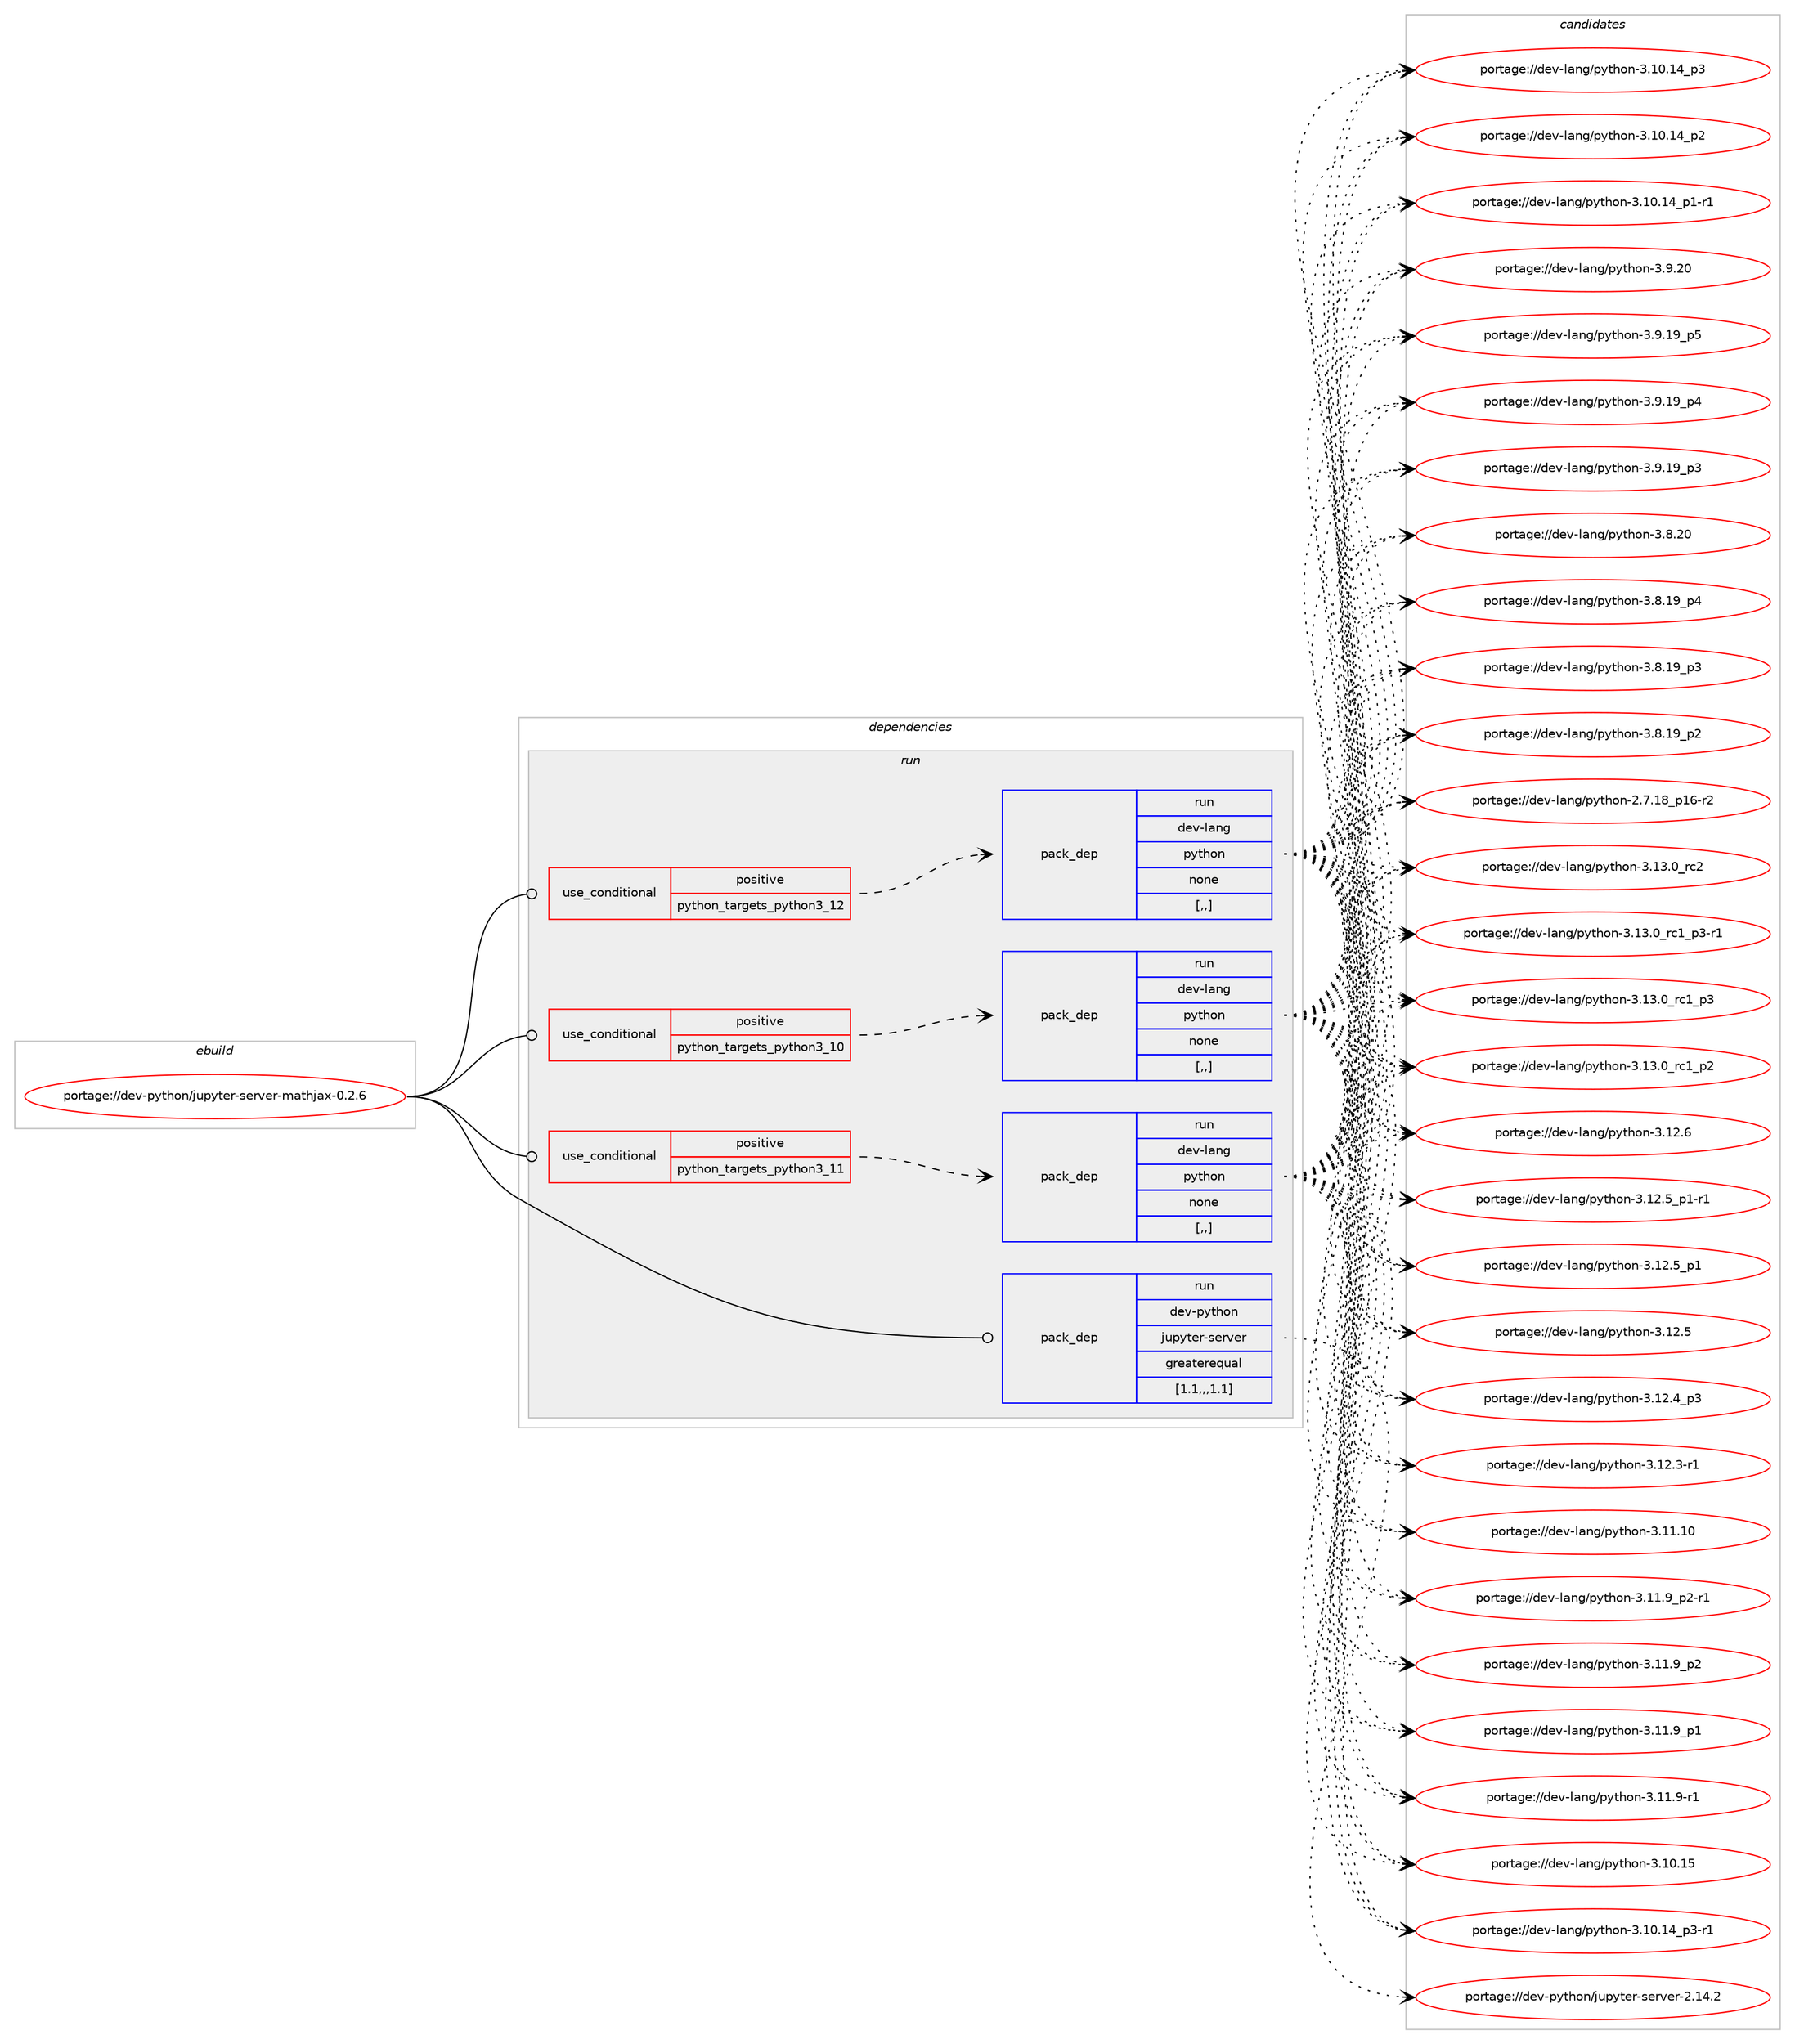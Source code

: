 digraph prolog {

# *************
# Graph options
# *************

newrank=true;
concentrate=true;
compound=true;
graph [rankdir=LR,fontname=Helvetica,fontsize=10,ranksep=1.5];#, ranksep=2.5, nodesep=0.2];
edge  [arrowhead=vee];
node  [fontname=Helvetica,fontsize=10];

# **********
# The ebuild
# **********

subgraph cluster_leftcol {
color=gray;
label=<<i>ebuild</i>>;
id [label="portage://dev-python/jupyter-server-mathjax-0.2.6", color=red, width=4, href="../dev-python/jupyter-server-mathjax-0.2.6.svg"];
}

# ****************
# The dependencies
# ****************

subgraph cluster_midcol {
color=gray;
label=<<i>dependencies</i>>;
subgraph cluster_compile {
fillcolor="#eeeeee";
style=filled;
label=<<i>compile</i>>;
}
subgraph cluster_compileandrun {
fillcolor="#eeeeee";
style=filled;
label=<<i>compile and run</i>>;
}
subgraph cluster_run {
fillcolor="#eeeeee";
style=filled;
label=<<i>run</i>>;
subgraph cond164352 {
dependency643727 [label=<<TABLE BORDER="0" CELLBORDER="1" CELLSPACING="0" CELLPADDING="4"><TR><TD ROWSPAN="3" CELLPADDING="10">use_conditional</TD></TR><TR><TD>positive</TD></TR><TR><TD>python_targets_python3_10</TD></TR></TABLE>>, shape=none, color=red];
subgraph pack474556 {
dependency643728 [label=<<TABLE BORDER="0" CELLBORDER="1" CELLSPACING="0" CELLPADDING="4" WIDTH="220"><TR><TD ROWSPAN="6" CELLPADDING="30">pack_dep</TD></TR><TR><TD WIDTH="110">run</TD></TR><TR><TD>dev-lang</TD></TR><TR><TD>python</TD></TR><TR><TD>none</TD></TR><TR><TD>[,,]</TD></TR></TABLE>>, shape=none, color=blue];
}
dependency643727:e -> dependency643728:w [weight=20,style="dashed",arrowhead="vee"];
}
id:e -> dependency643727:w [weight=20,style="solid",arrowhead="odot"];
subgraph cond164353 {
dependency643729 [label=<<TABLE BORDER="0" CELLBORDER="1" CELLSPACING="0" CELLPADDING="4"><TR><TD ROWSPAN="3" CELLPADDING="10">use_conditional</TD></TR><TR><TD>positive</TD></TR><TR><TD>python_targets_python3_11</TD></TR></TABLE>>, shape=none, color=red];
subgraph pack474557 {
dependency643730 [label=<<TABLE BORDER="0" CELLBORDER="1" CELLSPACING="0" CELLPADDING="4" WIDTH="220"><TR><TD ROWSPAN="6" CELLPADDING="30">pack_dep</TD></TR><TR><TD WIDTH="110">run</TD></TR><TR><TD>dev-lang</TD></TR><TR><TD>python</TD></TR><TR><TD>none</TD></TR><TR><TD>[,,]</TD></TR></TABLE>>, shape=none, color=blue];
}
dependency643729:e -> dependency643730:w [weight=20,style="dashed",arrowhead="vee"];
}
id:e -> dependency643729:w [weight=20,style="solid",arrowhead="odot"];
subgraph cond164354 {
dependency643731 [label=<<TABLE BORDER="0" CELLBORDER="1" CELLSPACING="0" CELLPADDING="4"><TR><TD ROWSPAN="3" CELLPADDING="10">use_conditional</TD></TR><TR><TD>positive</TD></TR><TR><TD>python_targets_python3_12</TD></TR></TABLE>>, shape=none, color=red];
subgraph pack474558 {
dependency643732 [label=<<TABLE BORDER="0" CELLBORDER="1" CELLSPACING="0" CELLPADDING="4" WIDTH="220"><TR><TD ROWSPAN="6" CELLPADDING="30">pack_dep</TD></TR><TR><TD WIDTH="110">run</TD></TR><TR><TD>dev-lang</TD></TR><TR><TD>python</TD></TR><TR><TD>none</TD></TR><TR><TD>[,,]</TD></TR></TABLE>>, shape=none, color=blue];
}
dependency643731:e -> dependency643732:w [weight=20,style="dashed",arrowhead="vee"];
}
id:e -> dependency643731:w [weight=20,style="solid",arrowhead="odot"];
subgraph pack474559 {
dependency643733 [label=<<TABLE BORDER="0" CELLBORDER="1" CELLSPACING="0" CELLPADDING="4" WIDTH="220"><TR><TD ROWSPAN="6" CELLPADDING="30">pack_dep</TD></TR><TR><TD WIDTH="110">run</TD></TR><TR><TD>dev-python</TD></TR><TR><TD>jupyter-server</TD></TR><TR><TD>greaterequal</TD></TR><TR><TD>[1.1,,,1.1]</TD></TR></TABLE>>, shape=none, color=blue];
}
id:e -> dependency643733:w [weight=20,style="solid",arrowhead="odot"];
}
}

# **************
# The candidates
# **************

subgraph cluster_choices {
rank=same;
color=gray;
label=<<i>candidates</i>>;

subgraph choice474556 {
color=black;
nodesep=1;
choice10010111845108971101034711212111610411111045514649514648951149950 [label="portage://dev-lang/python-3.13.0_rc2", color=red, width=4,href="../dev-lang/python-3.13.0_rc2.svg"];
choice1001011184510897110103471121211161041111104551464951464895114994995112514511449 [label="portage://dev-lang/python-3.13.0_rc1_p3-r1", color=red, width=4,href="../dev-lang/python-3.13.0_rc1_p3-r1.svg"];
choice100101118451089711010347112121116104111110455146495146489511499499511251 [label="portage://dev-lang/python-3.13.0_rc1_p3", color=red, width=4,href="../dev-lang/python-3.13.0_rc1_p3.svg"];
choice100101118451089711010347112121116104111110455146495146489511499499511250 [label="portage://dev-lang/python-3.13.0_rc1_p2", color=red, width=4,href="../dev-lang/python-3.13.0_rc1_p2.svg"];
choice10010111845108971101034711212111610411111045514649504654 [label="portage://dev-lang/python-3.12.6", color=red, width=4,href="../dev-lang/python-3.12.6.svg"];
choice1001011184510897110103471121211161041111104551464950465395112494511449 [label="portage://dev-lang/python-3.12.5_p1-r1", color=red, width=4,href="../dev-lang/python-3.12.5_p1-r1.svg"];
choice100101118451089711010347112121116104111110455146495046539511249 [label="portage://dev-lang/python-3.12.5_p1", color=red, width=4,href="../dev-lang/python-3.12.5_p1.svg"];
choice10010111845108971101034711212111610411111045514649504653 [label="portage://dev-lang/python-3.12.5", color=red, width=4,href="../dev-lang/python-3.12.5.svg"];
choice100101118451089711010347112121116104111110455146495046529511251 [label="portage://dev-lang/python-3.12.4_p3", color=red, width=4,href="../dev-lang/python-3.12.4_p3.svg"];
choice100101118451089711010347112121116104111110455146495046514511449 [label="portage://dev-lang/python-3.12.3-r1", color=red, width=4,href="../dev-lang/python-3.12.3-r1.svg"];
choice1001011184510897110103471121211161041111104551464949464948 [label="portage://dev-lang/python-3.11.10", color=red, width=4,href="../dev-lang/python-3.11.10.svg"];
choice1001011184510897110103471121211161041111104551464949465795112504511449 [label="portage://dev-lang/python-3.11.9_p2-r1", color=red, width=4,href="../dev-lang/python-3.11.9_p2-r1.svg"];
choice100101118451089711010347112121116104111110455146494946579511250 [label="portage://dev-lang/python-3.11.9_p2", color=red, width=4,href="../dev-lang/python-3.11.9_p2.svg"];
choice100101118451089711010347112121116104111110455146494946579511249 [label="portage://dev-lang/python-3.11.9_p1", color=red, width=4,href="../dev-lang/python-3.11.9_p1.svg"];
choice100101118451089711010347112121116104111110455146494946574511449 [label="portage://dev-lang/python-3.11.9-r1", color=red, width=4,href="../dev-lang/python-3.11.9-r1.svg"];
choice1001011184510897110103471121211161041111104551464948464953 [label="portage://dev-lang/python-3.10.15", color=red, width=4,href="../dev-lang/python-3.10.15.svg"];
choice100101118451089711010347112121116104111110455146494846495295112514511449 [label="portage://dev-lang/python-3.10.14_p3-r1", color=red, width=4,href="../dev-lang/python-3.10.14_p3-r1.svg"];
choice10010111845108971101034711212111610411111045514649484649529511251 [label="portage://dev-lang/python-3.10.14_p3", color=red, width=4,href="../dev-lang/python-3.10.14_p3.svg"];
choice10010111845108971101034711212111610411111045514649484649529511250 [label="portage://dev-lang/python-3.10.14_p2", color=red, width=4,href="../dev-lang/python-3.10.14_p2.svg"];
choice100101118451089711010347112121116104111110455146494846495295112494511449 [label="portage://dev-lang/python-3.10.14_p1-r1", color=red, width=4,href="../dev-lang/python-3.10.14_p1-r1.svg"];
choice10010111845108971101034711212111610411111045514657465048 [label="portage://dev-lang/python-3.9.20", color=red, width=4,href="../dev-lang/python-3.9.20.svg"];
choice100101118451089711010347112121116104111110455146574649579511253 [label="portage://dev-lang/python-3.9.19_p5", color=red, width=4,href="../dev-lang/python-3.9.19_p5.svg"];
choice100101118451089711010347112121116104111110455146574649579511252 [label="portage://dev-lang/python-3.9.19_p4", color=red, width=4,href="../dev-lang/python-3.9.19_p4.svg"];
choice100101118451089711010347112121116104111110455146574649579511251 [label="portage://dev-lang/python-3.9.19_p3", color=red, width=4,href="../dev-lang/python-3.9.19_p3.svg"];
choice10010111845108971101034711212111610411111045514656465048 [label="portage://dev-lang/python-3.8.20", color=red, width=4,href="../dev-lang/python-3.8.20.svg"];
choice100101118451089711010347112121116104111110455146564649579511252 [label="portage://dev-lang/python-3.8.19_p4", color=red, width=4,href="../dev-lang/python-3.8.19_p4.svg"];
choice100101118451089711010347112121116104111110455146564649579511251 [label="portage://dev-lang/python-3.8.19_p3", color=red, width=4,href="../dev-lang/python-3.8.19_p3.svg"];
choice100101118451089711010347112121116104111110455146564649579511250 [label="portage://dev-lang/python-3.8.19_p2", color=red, width=4,href="../dev-lang/python-3.8.19_p2.svg"];
choice100101118451089711010347112121116104111110455046554649569511249544511450 [label="portage://dev-lang/python-2.7.18_p16-r2", color=red, width=4,href="../dev-lang/python-2.7.18_p16-r2.svg"];
dependency643728:e -> choice10010111845108971101034711212111610411111045514649514648951149950:w [style=dotted,weight="100"];
dependency643728:e -> choice1001011184510897110103471121211161041111104551464951464895114994995112514511449:w [style=dotted,weight="100"];
dependency643728:e -> choice100101118451089711010347112121116104111110455146495146489511499499511251:w [style=dotted,weight="100"];
dependency643728:e -> choice100101118451089711010347112121116104111110455146495146489511499499511250:w [style=dotted,weight="100"];
dependency643728:e -> choice10010111845108971101034711212111610411111045514649504654:w [style=dotted,weight="100"];
dependency643728:e -> choice1001011184510897110103471121211161041111104551464950465395112494511449:w [style=dotted,weight="100"];
dependency643728:e -> choice100101118451089711010347112121116104111110455146495046539511249:w [style=dotted,weight="100"];
dependency643728:e -> choice10010111845108971101034711212111610411111045514649504653:w [style=dotted,weight="100"];
dependency643728:e -> choice100101118451089711010347112121116104111110455146495046529511251:w [style=dotted,weight="100"];
dependency643728:e -> choice100101118451089711010347112121116104111110455146495046514511449:w [style=dotted,weight="100"];
dependency643728:e -> choice1001011184510897110103471121211161041111104551464949464948:w [style=dotted,weight="100"];
dependency643728:e -> choice1001011184510897110103471121211161041111104551464949465795112504511449:w [style=dotted,weight="100"];
dependency643728:e -> choice100101118451089711010347112121116104111110455146494946579511250:w [style=dotted,weight="100"];
dependency643728:e -> choice100101118451089711010347112121116104111110455146494946579511249:w [style=dotted,weight="100"];
dependency643728:e -> choice100101118451089711010347112121116104111110455146494946574511449:w [style=dotted,weight="100"];
dependency643728:e -> choice1001011184510897110103471121211161041111104551464948464953:w [style=dotted,weight="100"];
dependency643728:e -> choice100101118451089711010347112121116104111110455146494846495295112514511449:w [style=dotted,weight="100"];
dependency643728:e -> choice10010111845108971101034711212111610411111045514649484649529511251:w [style=dotted,weight="100"];
dependency643728:e -> choice10010111845108971101034711212111610411111045514649484649529511250:w [style=dotted,weight="100"];
dependency643728:e -> choice100101118451089711010347112121116104111110455146494846495295112494511449:w [style=dotted,weight="100"];
dependency643728:e -> choice10010111845108971101034711212111610411111045514657465048:w [style=dotted,weight="100"];
dependency643728:e -> choice100101118451089711010347112121116104111110455146574649579511253:w [style=dotted,weight="100"];
dependency643728:e -> choice100101118451089711010347112121116104111110455146574649579511252:w [style=dotted,weight="100"];
dependency643728:e -> choice100101118451089711010347112121116104111110455146574649579511251:w [style=dotted,weight="100"];
dependency643728:e -> choice10010111845108971101034711212111610411111045514656465048:w [style=dotted,weight="100"];
dependency643728:e -> choice100101118451089711010347112121116104111110455146564649579511252:w [style=dotted,weight="100"];
dependency643728:e -> choice100101118451089711010347112121116104111110455146564649579511251:w [style=dotted,weight="100"];
dependency643728:e -> choice100101118451089711010347112121116104111110455146564649579511250:w [style=dotted,weight="100"];
dependency643728:e -> choice100101118451089711010347112121116104111110455046554649569511249544511450:w [style=dotted,weight="100"];
}
subgraph choice474557 {
color=black;
nodesep=1;
choice10010111845108971101034711212111610411111045514649514648951149950 [label="portage://dev-lang/python-3.13.0_rc2", color=red, width=4,href="../dev-lang/python-3.13.0_rc2.svg"];
choice1001011184510897110103471121211161041111104551464951464895114994995112514511449 [label="portage://dev-lang/python-3.13.0_rc1_p3-r1", color=red, width=4,href="../dev-lang/python-3.13.0_rc1_p3-r1.svg"];
choice100101118451089711010347112121116104111110455146495146489511499499511251 [label="portage://dev-lang/python-3.13.0_rc1_p3", color=red, width=4,href="../dev-lang/python-3.13.0_rc1_p3.svg"];
choice100101118451089711010347112121116104111110455146495146489511499499511250 [label="portage://dev-lang/python-3.13.0_rc1_p2", color=red, width=4,href="../dev-lang/python-3.13.0_rc1_p2.svg"];
choice10010111845108971101034711212111610411111045514649504654 [label="portage://dev-lang/python-3.12.6", color=red, width=4,href="../dev-lang/python-3.12.6.svg"];
choice1001011184510897110103471121211161041111104551464950465395112494511449 [label="portage://dev-lang/python-3.12.5_p1-r1", color=red, width=4,href="../dev-lang/python-3.12.5_p1-r1.svg"];
choice100101118451089711010347112121116104111110455146495046539511249 [label="portage://dev-lang/python-3.12.5_p1", color=red, width=4,href="../dev-lang/python-3.12.5_p1.svg"];
choice10010111845108971101034711212111610411111045514649504653 [label="portage://dev-lang/python-3.12.5", color=red, width=4,href="../dev-lang/python-3.12.5.svg"];
choice100101118451089711010347112121116104111110455146495046529511251 [label="portage://dev-lang/python-3.12.4_p3", color=red, width=4,href="../dev-lang/python-3.12.4_p3.svg"];
choice100101118451089711010347112121116104111110455146495046514511449 [label="portage://dev-lang/python-3.12.3-r1", color=red, width=4,href="../dev-lang/python-3.12.3-r1.svg"];
choice1001011184510897110103471121211161041111104551464949464948 [label="portage://dev-lang/python-3.11.10", color=red, width=4,href="../dev-lang/python-3.11.10.svg"];
choice1001011184510897110103471121211161041111104551464949465795112504511449 [label="portage://dev-lang/python-3.11.9_p2-r1", color=red, width=4,href="../dev-lang/python-3.11.9_p2-r1.svg"];
choice100101118451089711010347112121116104111110455146494946579511250 [label="portage://dev-lang/python-3.11.9_p2", color=red, width=4,href="../dev-lang/python-3.11.9_p2.svg"];
choice100101118451089711010347112121116104111110455146494946579511249 [label="portage://dev-lang/python-3.11.9_p1", color=red, width=4,href="../dev-lang/python-3.11.9_p1.svg"];
choice100101118451089711010347112121116104111110455146494946574511449 [label="portage://dev-lang/python-3.11.9-r1", color=red, width=4,href="../dev-lang/python-3.11.9-r1.svg"];
choice1001011184510897110103471121211161041111104551464948464953 [label="portage://dev-lang/python-3.10.15", color=red, width=4,href="../dev-lang/python-3.10.15.svg"];
choice100101118451089711010347112121116104111110455146494846495295112514511449 [label="portage://dev-lang/python-3.10.14_p3-r1", color=red, width=4,href="../dev-lang/python-3.10.14_p3-r1.svg"];
choice10010111845108971101034711212111610411111045514649484649529511251 [label="portage://dev-lang/python-3.10.14_p3", color=red, width=4,href="../dev-lang/python-3.10.14_p3.svg"];
choice10010111845108971101034711212111610411111045514649484649529511250 [label="portage://dev-lang/python-3.10.14_p2", color=red, width=4,href="../dev-lang/python-3.10.14_p2.svg"];
choice100101118451089711010347112121116104111110455146494846495295112494511449 [label="portage://dev-lang/python-3.10.14_p1-r1", color=red, width=4,href="../dev-lang/python-3.10.14_p1-r1.svg"];
choice10010111845108971101034711212111610411111045514657465048 [label="portage://dev-lang/python-3.9.20", color=red, width=4,href="../dev-lang/python-3.9.20.svg"];
choice100101118451089711010347112121116104111110455146574649579511253 [label="portage://dev-lang/python-3.9.19_p5", color=red, width=4,href="../dev-lang/python-3.9.19_p5.svg"];
choice100101118451089711010347112121116104111110455146574649579511252 [label="portage://dev-lang/python-3.9.19_p4", color=red, width=4,href="../dev-lang/python-3.9.19_p4.svg"];
choice100101118451089711010347112121116104111110455146574649579511251 [label="portage://dev-lang/python-3.9.19_p3", color=red, width=4,href="../dev-lang/python-3.9.19_p3.svg"];
choice10010111845108971101034711212111610411111045514656465048 [label="portage://dev-lang/python-3.8.20", color=red, width=4,href="../dev-lang/python-3.8.20.svg"];
choice100101118451089711010347112121116104111110455146564649579511252 [label="portage://dev-lang/python-3.8.19_p4", color=red, width=4,href="../dev-lang/python-3.8.19_p4.svg"];
choice100101118451089711010347112121116104111110455146564649579511251 [label="portage://dev-lang/python-3.8.19_p3", color=red, width=4,href="../dev-lang/python-3.8.19_p3.svg"];
choice100101118451089711010347112121116104111110455146564649579511250 [label="portage://dev-lang/python-3.8.19_p2", color=red, width=4,href="../dev-lang/python-3.8.19_p2.svg"];
choice100101118451089711010347112121116104111110455046554649569511249544511450 [label="portage://dev-lang/python-2.7.18_p16-r2", color=red, width=4,href="../dev-lang/python-2.7.18_p16-r2.svg"];
dependency643730:e -> choice10010111845108971101034711212111610411111045514649514648951149950:w [style=dotted,weight="100"];
dependency643730:e -> choice1001011184510897110103471121211161041111104551464951464895114994995112514511449:w [style=dotted,weight="100"];
dependency643730:e -> choice100101118451089711010347112121116104111110455146495146489511499499511251:w [style=dotted,weight="100"];
dependency643730:e -> choice100101118451089711010347112121116104111110455146495146489511499499511250:w [style=dotted,weight="100"];
dependency643730:e -> choice10010111845108971101034711212111610411111045514649504654:w [style=dotted,weight="100"];
dependency643730:e -> choice1001011184510897110103471121211161041111104551464950465395112494511449:w [style=dotted,weight="100"];
dependency643730:e -> choice100101118451089711010347112121116104111110455146495046539511249:w [style=dotted,weight="100"];
dependency643730:e -> choice10010111845108971101034711212111610411111045514649504653:w [style=dotted,weight="100"];
dependency643730:e -> choice100101118451089711010347112121116104111110455146495046529511251:w [style=dotted,weight="100"];
dependency643730:e -> choice100101118451089711010347112121116104111110455146495046514511449:w [style=dotted,weight="100"];
dependency643730:e -> choice1001011184510897110103471121211161041111104551464949464948:w [style=dotted,weight="100"];
dependency643730:e -> choice1001011184510897110103471121211161041111104551464949465795112504511449:w [style=dotted,weight="100"];
dependency643730:e -> choice100101118451089711010347112121116104111110455146494946579511250:w [style=dotted,weight="100"];
dependency643730:e -> choice100101118451089711010347112121116104111110455146494946579511249:w [style=dotted,weight="100"];
dependency643730:e -> choice100101118451089711010347112121116104111110455146494946574511449:w [style=dotted,weight="100"];
dependency643730:e -> choice1001011184510897110103471121211161041111104551464948464953:w [style=dotted,weight="100"];
dependency643730:e -> choice100101118451089711010347112121116104111110455146494846495295112514511449:w [style=dotted,weight="100"];
dependency643730:e -> choice10010111845108971101034711212111610411111045514649484649529511251:w [style=dotted,weight="100"];
dependency643730:e -> choice10010111845108971101034711212111610411111045514649484649529511250:w [style=dotted,weight="100"];
dependency643730:e -> choice100101118451089711010347112121116104111110455146494846495295112494511449:w [style=dotted,weight="100"];
dependency643730:e -> choice10010111845108971101034711212111610411111045514657465048:w [style=dotted,weight="100"];
dependency643730:e -> choice100101118451089711010347112121116104111110455146574649579511253:w [style=dotted,weight="100"];
dependency643730:e -> choice100101118451089711010347112121116104111110455146574649579511252:w [style=dotted,weight="100"];
dependency643730:e -> choice100101118451089711010347112121116104111110455146574649579511251:w [style=dotted,weight="100"];
dependency643730:e -> choice10010111845108971101034711212111610411111045514656465048:w [style=dotted,weight="100"];
dependency643730:e -> choice100101118451089711010347112121116104111110455146564649579511252:w [style=dotted,weight="100"];
dependency643730:e -> choice100101118451089711010347112121116104111110455146564649579511251:w [style=dotted,weight="100"];
dependency643730:e -> choice100101118451089711010347112121116104111110455146564649579511250:w [style=dotted,weight="100"];
dependency643730:e -> choice100101118451089711010347112121116104111110455046554649569511249544511450:w [style=dotted,weight="100"];
}
subgraph choice474558 {
color=black;
nodesep=1;
choice10010111845108971101034711212111610411111045514649514648951149950 [label="portage://dev-lang/python-3.13.0_rc2", color=red, width=4,href="../dev-lang/python-3.13.0_rc2.svg"];
choice1001011184510897110103471121211161041111104551464951464895114994995112514511449 [label="portage://dev-lang/python-3.13.0_rc1_p3-r1", color=red, width=4,href="../dev-lang/python-3.13.0_rc1_p3-r1.svg"];
choice100101118451089711010347112121116104111110455146495146489511499499511251 [label="portage://dev-lang/python-3.13.0_rc1_p3", color=red, width=4,href="../dev-lang/python-3.13.0_rc1_p3.svg"];
choice100101118451089711010347112121116104111110455146495146489511499499511250 [label="portage://dev-lang/python-3.13.0_rc1_p2", color=red, width=4,href="../dev-lang/python-3.13.0_rc1_p2.svg"];
choice10010111845108971101034711212111610411111045514649504654 [label="portage://dev-lang/python-3.12.6", color=red, width=4,href="../dev-lang/python-3.12.6.svg"];
choice1001011184510897110103471121211161041111104551464950465395112494511449 [label="portage://dev-lang/python-3.12.5_p1-r1", color=red, width=4,href="../dev-lang/python-3.12.5_p1-r1.svg"];
choice100101118451089711010347112121116104111110455146495046539511249 [label="portage://dev-lang/python-3.12.5_p1", color=red, width=4,href="../dev-lang/python-3.12.5_p1.svg"];
choice10010111845108971101034711212111610411111045514649504653 [label="portage://dev-lang/python-3.12.5", color=red, width=4,href="../dev-lang/python-3.12.5.svg"];
choice100101118451089711010347112121116104111110455146495046529511251 [label="portage://dev-lang/python-3.12.4_p3", color=red, width=4,href="../dev-lang/python-3.12.4_p3.svg"];
choice100101118451089711010347112121116104111110455146495046514511449 [label="portage://dev-lang/python-3.12.3-r1", color=red, width=4,href="../dev-lang/python-3.12.3-r1.svg"];
choice1001011184510897110103471121211161041111104551464949464948 [label="portage://dev-lang/python-3.11.10", color=red, width=4,href="../dev-lang/python-3.11.10.svg"];
choice1001011184510897110103471121211161041111104551464949465795112504511449 [label="portage://dev-lang/python-3.11.9_p2-r1", color=red, width=4,href="../dev-lang/python-3.11.9_p2-r1.svg"];
choice100101118451089711010347112121116104111110455146494946579511250 [label="portage://dev-lang/python-3.11.9_p2", color=red, width=4,href="../dev-lang/python-3.11.9_p2.svg"];
choice100101118451089711010347112121116104111110455146494946579511249 [label="portage://dev-lang/python-3.11.9_p1", color=red, width=4,href="../dev-lang/python-3.11.9_p1.svg"];
choice100101118451089711010347112121116104111110455146494946574511449 [label="portage://dev-lang/python-3.11.9-r1", color=red, width=4,href="../dev-lang/python-3.11.9-r1.svg"];
choice1001011184510897110103471121211161041111104551464948464953 [label="portage://dev-lang/python-3.10.15", color=red, width=4,href="../dev-lang/python-3.10.15.svg"];
choice100101118451089711010347112121116104111110455146494846495295112514511449 [label="portage://dev-lang/python-3.10.14_p3-r1", color=red, width=4,href="../dev-lang/python-3.10.14_p3-r1.svg"];
choice10010111845108971101034711212111610411111045514649484649529511251 [label="portage://dev-lang/python-3.10.14_p3", color=red, width=4,href="../dev-lang/python-3.10.14_p3.svg"];
choice10010111845108971101034711212111610411111045514649484649529511250 [label="portage://dev-lang/python-3.10.14_p2", color=red, width=4,href="../dev-lang/python-3.10.14_p2.svg"];
choice100101118451089711010347112121116104111110455146494846495295112494511449 [label="portage://dev-lang/python-3.10.14_p1-r1", color=red, width=4,href="../dev-lang/python-3.10.14_p1-r1.svg"];
choice10010111845108971101034711212111610411111045514657465048 [label="portage://dev-lang/python-3.9.20", color=red, width=4,href="../dev-lang/python-3.9.20.svg"];
choice100101118451089711010347112121116104111110455146574649579511253 [label="portage://dev-lang/python-3.9.19_p5", color=red, width=4,href="../dev-lang/python-3.9.19_p5.svg"];
choice100101118451089711010347112121116104111110455146574649579511252 [label="portage://dev-lang/python-3.9.19_p4", color=red, width=4,href="../dev-lang/python-3.9.19_p4.svg"];
choice100101118451089711010347112121116104111110455146574649579511251 [label="portage://dev-lang/python-3.9.19_p3", color=red, width=4,href="../dev-lang/python-3.9.19_p3.svg"];
choice10010111845108971101034711212111610411111045514656465048 [label="portage://dev-lang/python-3.8.20", color=red, width=4,href="../dev-lang/python-3.8.20.svg"];
choice100101118451089711010347112121116104111110455146564649579511252 [label="portage://dev-lang/python-3.8.19_p4", color=red, width=4,href="../dev-lang/python-3.8.19_p4.svg"];
choice100101118451089711010347112121116104111110455146564649579511251 [label="portage://dev-lang/python-3.8.19_p3", color=red, width=4,href="../dev-lang/python-3.8.19_p3.svg"];
choice100101118451089711010347112121116104111110455146564649579511250 [label="portage://dev-lang/python-3.8.19_p2", color=red, width=4,href="../dev-lang/python-3.8.19_p2.svg"];
choice100101118451089711010347112121116104111110455046554649569511249544511450 [label="portage://dev-lang/python-2.7.18_p16-r2", color=red, width=4,href="../dev-lang/python-2.7.18_p16-r2.svg"];
dependency643732:e -> choice10010111845108971101034711212111610411111045514649514648951149950:w [style=dotted,weight="100"];
dependency643732:e -> choice1001011184510897110103471121211161041111104551464951464895114994995112514511449:w [style=dotted,weight="100"];
dependency643732:e -> choice100101118451089711010347112121116104111110455146495146489511499499511251:w [style=dotted,weight="100"];
dependency643732:e -> choice100101118451089711010347112121116104111110455146495146489511499499511250:w [style=dotted,weight="100"];
dependency643732:e -> choice10010111845108971101034711212111610411111045514649504654:w [style=dotted,weight="100"];
dependency643732:e -> choice1001011184510897110103471121211161041111104551464950465395112494511449:w [style=dotted,weight="100"];
dependency643732:e -> choice100101118451089711010347112121116104111110455146495046539511249:w [style=dotted,weight="100"];
dependency643732:e -> choice10010111845108971101034711212111610411111045514649504653:w [style=dotted,weight="100"];
dependency643732:e -> choice100101118451089711010347112121116104111110455146495046529511251:w [style=dotted,weight="100"];
dependency643732:e -> choice100101118451089711010347112121116104111110455146495046514511449:w [style=dotted,weight="100"];
dependency643732:e -> choice1001011184510897110103471121211161041111104551464949464948:w [style=dotted,weight="100"];
dependency643732:e -> choice1001011184510897110103471121211161041111104551464949465795112504511449:w [style=dotted,weight="100"];
dependency643732:e -> choice100101118451089711010347112121116104111110455146494946579511250:w [style=dotted,weight="100"];
dependency643732:e -> choice100101118451089711010347112121116104111110455146494946579511249:w [style=dotted,weight="100"];
dependency643732:e -> choice100101118451089711010347112121116104111110455146494946574511449:w [style=dotted,weight="100"];
dependency643732:e -> choice1001011184510897110103471121211161041111104551464948464953:w [style=dotted,weight="100"];
dependency643732:e -> choice100101118451089711010347112121116104111110455146494846495295112514511449:w [style=dotted,weight="100"];
dependency643732:e -> choice10010111845108971101034711212111610411111045514649484649529511251:w [style=dotted,weight="100"];
dependency643732:e -> choice10010111845108971101034711212111610411111045514649484649529511250:w [style=dotted,weight="100"];
dependency643732:e -> choice100101118451089711010347112121116104111110455146494846495295112494511449:w [style=dotted,weight="100"];
dependency643732:e -> choice10010111845108971101034711212111610411111045514657465048:w [style=dotted,weight="100"];
dependency643732:e -> choice100101118451089711010347112121116104111110455146574649579511253:w [style=dotted,weight="100"];
dependency643732:e -> choice100101118451089711010347112121116104111110455146574649579511252:w [style=dotted,weight="100"];
dependency643732:e -> choice100101118451089711010347112121116104111110455146574649579511251:w [style=dotted,weight="100"];
dependency643732:e -> choice10010111845108971101034711212111610411111045514656465048:w [style=dotted,weight="100"];
dependency643732:e -> choice100101118451089711010347112121116104111110455146564649579511252:w [style=dotted,weight="100"];
dependency643732:e -> choice100101118451089711010347112121116104111110455146564649579511251:w [style=dotted,weight="100"];
dependency643732:e -> choice100101118451089711010347112121116104111110455146564649579511250:w [style=dotted,weight="100"];
dependency643732:e -> choice100101118451089711010347112121116104111110455046554649569511249544511450:w [style=dotted,weight="100"];
}
subgraph choice474559 {
color=black;
nodesep=1;
choice10010111845112121116104111110471061171121211161011144511510111411810111445504649524650 [label="portage://dev-python/jupyter-server-2.14.2", color=red, width=4,href="../dev-python/jupyter-server-2.14.2.svg"];
dependency643733:e -> choice10010111845112121116104111110471061171121211161011144511510111411810111445504649524650:w [style=dotted,weight="100"];
}
}

}
